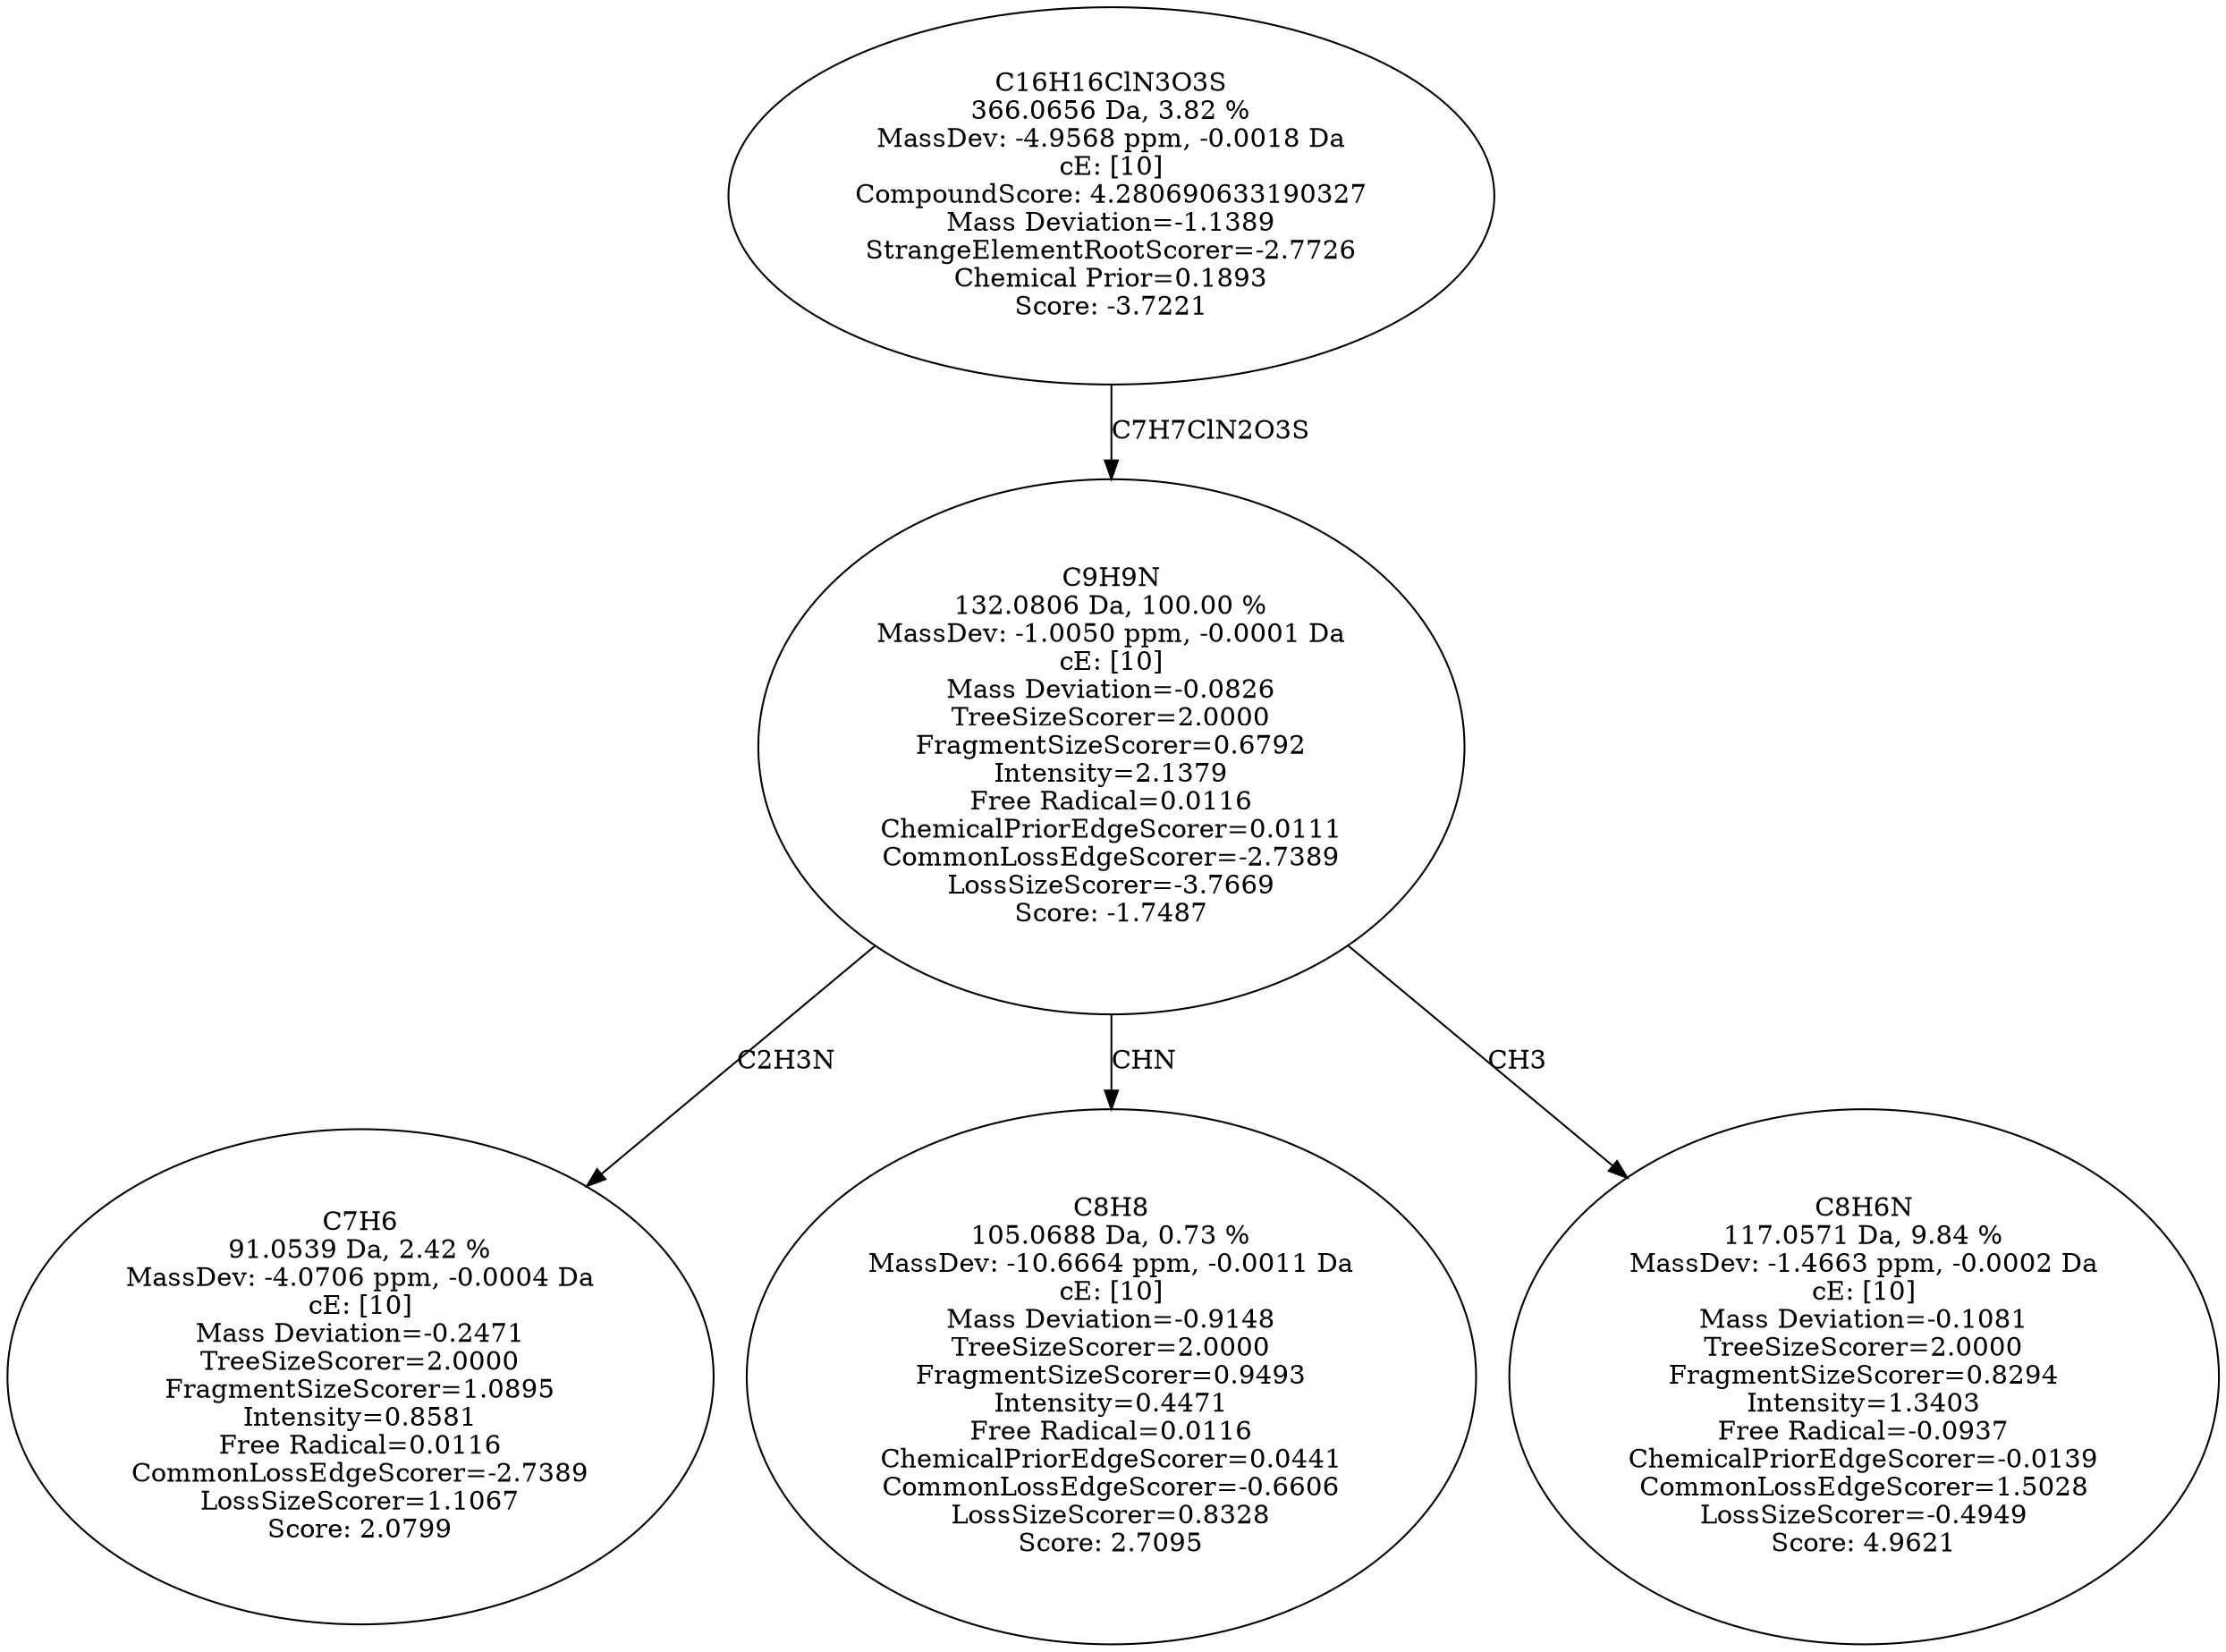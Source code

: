 strict digraph {
v1 [label="C7H6\n91.0539 Da, 2.42 %\nMassDev: -4.0706 ppm, -0.0004 Da\ncE: [10]\nMass Deviation=-0.2471\nTreeSizeScorer=2.0000\nFragmentSizeScorer=1.0895\nIntensity=0.8581\nFree Radical=0.0116\nCommonLossEdgeScorer=-2.7389\nLossSizeScorer=1.1067\nScore: 2.0799"];
v2 [label="C8H8\n105.0688 Da, 0.73 %\nMassDev: -10.6664 ppm, -0.0011 Da\ncE: [10]\nMass Deviation=-0.9148\nTreeSizeScorer=2.0000\nFragmentSizeScorer=0.9493\nIntensity=0.4471\nFree Radical=0.0116\nChemicalPriorEdgeScorer=0.0441\nCommonLossEdgeScorer=-0.6606\nLossSizeScorer=0.8328\nScore: 2.7095"];
v3 [label="C8H6N\n117.0571 Da, 9.84 %\nMassDev: -1.4663 ppm, -0.0002 Da\ncE: [10]\nMass Deviation=-0.1081\nTreeSizeScorer=2.0000\nFragmentSizeScorer=0.8294\nIntensity=1.3403\nFree Radical=-0.0937\nChemicalPriorEdgeScorer=-0.0139\nCommonLossEdgeScorer=1.5028\nLossSizeScorer=-0.4949\nScore: 4.9621"];
v4 [label="C9H9N\n132.0806 Da, 100.00 %\nMassDev: -1.0050 ppm, -0.0001 Da\ncE: [10]\nMass Deviation=-0.0826\nTreeSizeScorer=2.0000\nFragmentSizeScorer=0.6792\nIntensity=2.1379\nFree Radical=0.0116\nChemicalPriorEdgeScorer=0.0111\nCommonLossEdgeScorer=-2.7389\nLossSizeScorer=-3.7669\nScore: -1.7487"];
v5 [label="C16H16ClN3O3S\n366.0656 Da, 3.82 %\nMassDev: -4.9568 ppm, -0.0018 Da\ncE: [10]\nCompoundScore: 4.280690633190327\nMass Deviation=-1.1389\nStrangeElementRootScorer=-2.7726\nChemical Prior=0.1893\nScore: -3.7221"];
v4 -> v1 [label="C2H3N"];
v4 -> v2 [label="CHN"];
v4 -> v3 [label="CH3"];
v5 -> v4 [label="C7H7ClN2O3S"];
}